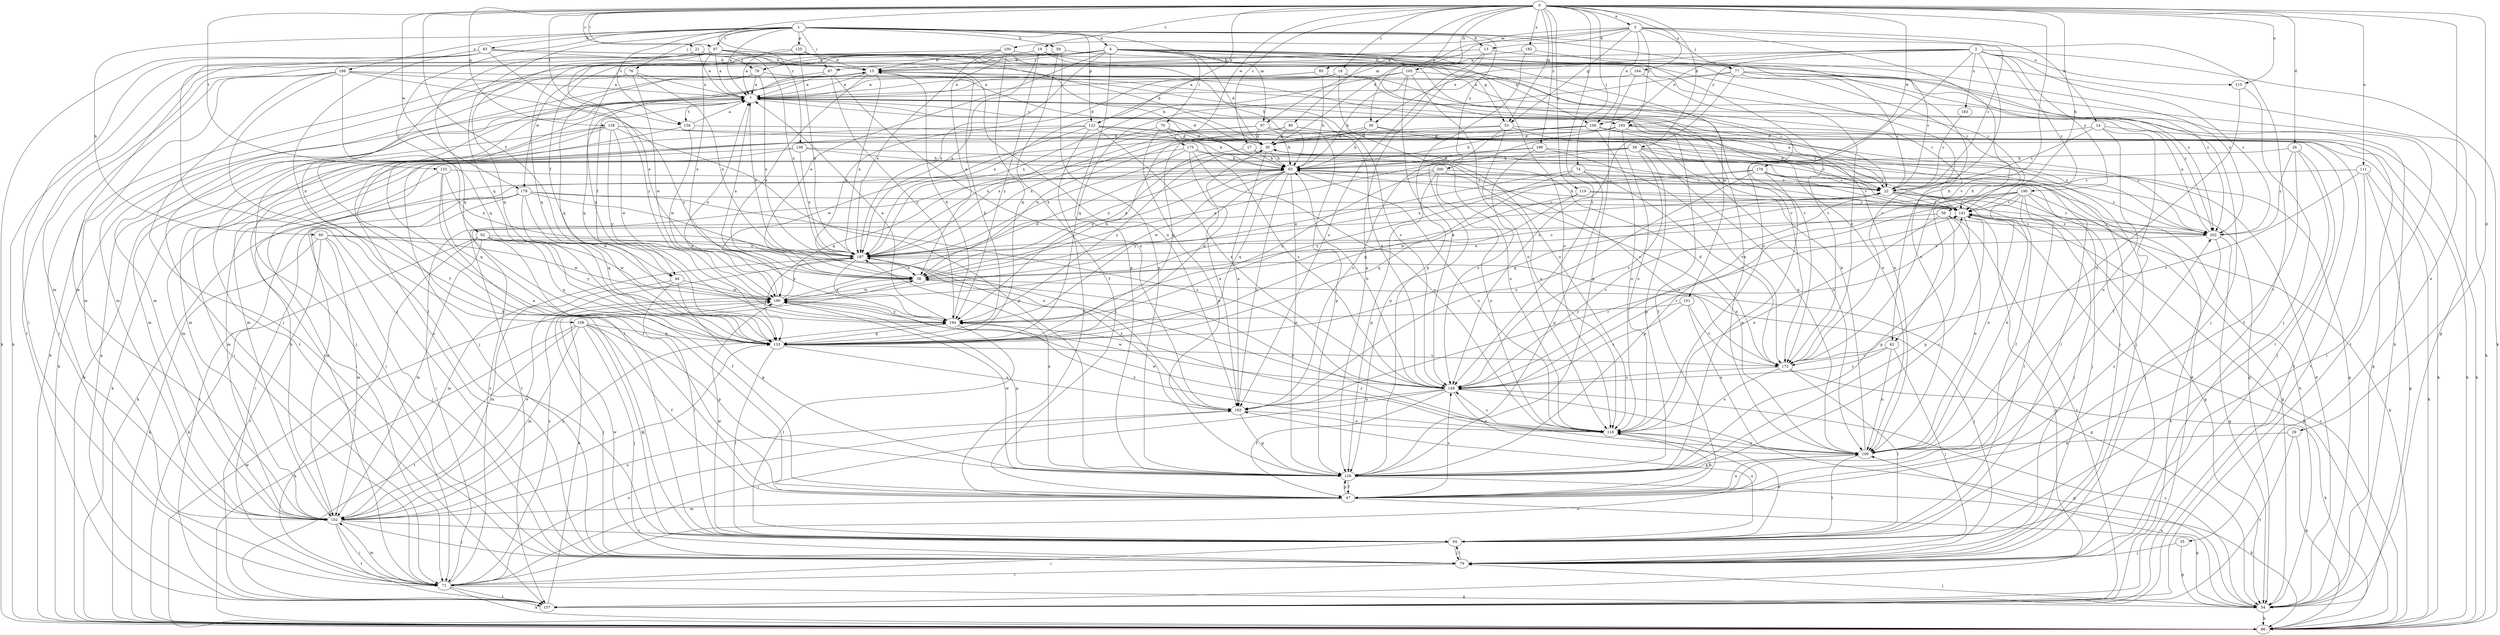 strict digraph  {
0;
1;
2;
3;
4;
7;
13;
14;
15;
17;
18;
19;
21;
22;
26;
29;
30;
35;
36;
38;
46;
47;
53;
54;
56;
58;
59;
60;
62;
63;
67;
70;
71;
74;
76;
77;
78;
79;
80;
83;
85;
86;
87;
92;
94;
97;
100;
101;
102;
105;
106;
108;
109;
111;
115;
118;
119;
122;
125;
126;
128;
133;
138;
141;
149;
153;
156;
157;
164;
165;
172;
175;
178;
179;
180;
182;
183;
187;
188;
190;
193;
194;
199;
200;
202;
0 -> 3  [label=a];
0 -> 17  [label=c];
0 -> 18  [label=c];
0 -> 19  [label=c];
0 -> 21  [label=c];
0 -> 26  [label=d];
0 -> 29  [label=d];
0 -> 35  [label=e];
0 -> 36  [label=e];
0 -> 46  [label=f];
0 -> 53  [label=g];
0 -> 56  [label=h];
0 -> 58  [label=h];
0 -> 74  [label=j];
0 -> 80  [label=k];
0 -> 87  [label=l];
0 -> 105  [label=n];
0 -> 111  [label=o];
0 -> 115  [label=o];
0 -> 119  [label=p];
0 -> 122  [label=p];
0 -> 128  [label=q];
0 -> 138  [label=r];
0 -> 149  [label=s];
0 -> 153  [label=t];
0 -> 156  [label=t];
0 -> 164  [label=u];
0 -> 172  [label=v];
0 -> 175  [label=w];
0 -> 178  [label=w];
0 -> 179  [label=w];
0 -> 182  [label=x];
0 -> 199  [label=z];
1 -> 4  [label=a];
1 -> 7  [label=a];
1 -> 13  [label=b];
1 -> 59  [label=h];
1 -> 60  [label=h];
1 -> 62  [label=h];
1 -> 67  [label=i];
1 -> 76  [label=j];
1 -> 83  [label=k];
1 -> 87  [label=l];
1 -> 92  [label=l];
1 -> 94  [label=l];
1 -> 97  [label=m];
1 -> 122  [label=p];
1 -> 125  [label=p];
1 -> 133  [label=q];
1 -> 156  [label=t];
1 -> 188  [label=y];
1 -> 200  [label=z];
2 -> 36  [label=e];
2 -> 85  [label=k];
2 -> 86  [label=k];
2 -> 106  [label=n];
2 -> 115  [label=o];
2 -> 118  [label=o];
2 -> 141  [label=r];
2 -> 172  [label=v];
2 -> 183  [label=x];
2 -> 190  [label=y];
2 -> 193  [label=y];
2 -> 202  [label=z];
3 -> 13  [label=b];
3 -> 14  [label=b];
3 -> 22  [label=c];
3 -> 30  [label=d];
3 -> 53  [label=g];
3 -> 62  [label=h];
3 -> 77  [label=j];
3 -> 97  [label=m];
3 -> 100  [label=m];
3 -> 106  [label=n];
3 -> 193  [label=y];
4 -> 30  [label=d];
4 -> 38  [label=e];
4 -> 46  [label=f];
4 -> 53  [label=g];
4 -> 67  [label=i];
4 -> 70  [label=i];
4 -> 77  [label=j];
4 -> 101  [label=m];
4 -> 102  [label=m];
4 -> 106  [label=n];
4 -> 108  [label=n];
4 -> 109  [label=n];
4 -> 118  [label=o];
4 -> 126  [label=p];
4 -> 133  [label=q];
4 -> 141  [label=r];
4 -> 179  [label=w];
4 -> 187  [label=x];
7 -> 30  [label=d];
7 -> 46  [label=f];
7 -> 86  [label=k];
7 -> 141  [label=r];
7 -> 156  [label=t];
7 -> 187  [label=x];
7 -> 193  [label=y];
13 -> 15  [label=b];
13 -> 22  [label=c];
13 -> 126  [label=p];
13 -> 165  [label=u];
14 -> 22  [label=c];
14 -> 30  [label=d];
14 -> 47  [label=f];
14 -> 86  [label=k];
14 -> 109  [label=n];
15 -> 7  [label=a];
15 -> 38  [label=e];
15 -> 149  [label=s];
15 -> 157  [label=t];
15 -> 187  [label=x];
17 -> 38  [label=e];
17 -> 54  [label=g];
17 -> 63  [label=h];
18 -> 7  [label=a];
18 -> 22  [label=c];
18 -> 38  [label=e];
18 -> 109  [label=n];
18 -> 118  [label=o];
18 -> 187  [label=x];
19 -> 78  [label=j];
19 -> 141  [label=r];
19 -> 172  [label=v];
19 -> 187  [label=x];
19 -> 194  [label=y];
21 -> 7  [label=a];
21 -> 63  [label=h];
21 -> 78  [label=j];
21 -> 133  [label=q];
21 -> 187  [label=x];
21 -> 194  [label=y];
22 -> 7  [label=a];
22 -> 54  [label=g];
22 -> 71  [label=i];
22 -> 79  [label=j];
22 -> 86  [label=k];
22 -> 109  [label=n];
22 -> 141  [label=r];
26 -> 47  [label=f];
26 -> 63  [label=h];
26 -> 79  [label=j];
26 -> 94  [label=l];
26 -> 202  [label=z];
29 -> 86  [label=k];
29 -> 109  [label=n];
29 -> 157  [label=t];
30 -> 63  [label=h];
30 -> 165  [label=u];
30 -> 194  [label=y];
35 -> 54  [label=g];
35 -> 79  [label=j];
36 -> 30  [label=d];
36 -> 63  [label=h];
36 -> 109  [label=n];
36 -> 133  [label=q];
36 -> 202  [label=z];
38 -> 7  [label=a];
38 -> 22  [label=c];
38 -> 63  [label=h];
38 -> 79  [label=j];
38 -> 180  [label=w];
46 -> 94  [label=l];
46 -> 102  [label=m];
46 -> 126  [label=p];
46 -> 180  [label=w];
47 -> 7  [label=a];
47 -> 54  [label=g];
47 -> 102  [label=m];
47 -> 109  [label=n];
47 -> 118  [label=o];
47 -> 126  [label=p];
47 -> 149  [label=s];
47 -> 202  [label=z];
53 -> 30  [label=d];
53 -> 79  [label=j];
53 -> 86  [label=k];
53 -> 118  [label=o];
53 -> 126  [label=p];
53 -> 187  [label=x];
54 -> 15  [label=b];
54 -> 30  [label=d];
54 -> 63  [label=h];
54 -> 79  [label=j];
54 -> 86  [label=k];
54 -> 109  [label=n];
54 -> 149  [label=s];
56 -> 38  [label=e];
56 -> 109  [label=n];
56 -> 118  [label=o];
56 -> 126  [label=p];
56 -> 157  [label=t];
56 -> 202  [label=z];
58 -> 38  [label=e];
58 -> 54  [label=g];
58 -> 63  [label=h];
58 -> 71  [label=i];
58 -> 94  [label=l];
58 -> 126  [label=p];
58 -> 141  [label=r];
58 -> 149  [label=s];
59 -> 15  [label=b];
59 -> 47  [label=f];
59 -> 126  [label=p];
59 -> 202  [label=z];
60 -> 79  [label=j];
60 -> 86  [label=k];
60 -> 102  [label=m];
60 -> 149  [label=s];
60 -> 157  [label=t];
60 -> 180  [label=w];
60 -> 187  [label=x];
62 -> 79  [label=j];
62 -> 109  [label=n];
62 -> 149  [label=s];
62 -> 172  [label=v];
63 -> 22  [label=c];
63 -> 79  [label=j];
63 -> 118  [label=o];
63 -> 126  [label=p];
63 -> 133  [label=q];
63 -> 157  [label=t];
63 -> 165  [label=u];
63 -> 180  [label=w];
63 -> 187  [label=x];
63 -> 194  [label=y];
67 -> 7  [label=a];
67 -> 133  [label=q];
67 -> 165  [label=u];
67 -> 194  [label=y];
70 -> 30  [label=d];
70 -> 71  [label=i];
70 -> 109  [label=n];
70 -> 126  [label=p];
70 -> 149  [label=s];
71 -> 22  [label=c];
71 -> 54  [label=g];
71 -> 86  [label=k];
71 -> 102  [label=m];
71 -> 118  [label=o];
71 -> 157  [label=t];
71 -> 165  [label=u];
71 -> 187  [label=x];
74 -> 22  [label=c];
74 -> 38  [label=e];
74 -> 126  [label=p];
74 -> 172  [label=v];
74 -> 194  [label=y];
76 -> 7  [label=a];
76 -> 102  [label=m];
76 -> 180  [label=w];
76 -> 187  [label=x];
77 -> 7  [label=a];
77 -> 22  [label=c];
77 -> 79  [label=j];
77 -> 86  [label=k];
77 -> 133  [label=q];
77 -> 149  [label=s];
77 -> 157  [label=t];
78 -> 7  [label=a];
78 -> 30  [label=d];
78 -> 102  [label=m];
78 -> 133  [label=q];
78 -> 187  [label=x];
79 -> 7  [label=a];
79 -> 71  [label=i];
79 -> 94  [label=l];
79 -> 180  [label=w];
80 -> 30  [label=d];
80 -> 86  [label=k];
80 -> 157  [label=t];
80 -> 187  [label=x];
80 -> 194  [label=y];
83 -> 15  [label=b];
83 -> 30  [label=d];
83 -> 38  [label=e];
83 -> 47  [label=f];
83 -> 54  [label=g];
83 -> 71  [label=i];
83 -> 79  [label=j];
83 -> 86  [label=k];
85 -> 7  [label=a];
85 -> 63  [label=h];
85 -> 71  [label=i];
85 -> 109  [label=n];
86 -> 15  [label=b];
86 -> 141  [label=r];
86 -> 180  [label=w];
87 -> 7  [label=a];
87 -> 15  [label=b];
87 -> 38  [label=e];
87 -> 63  [label=h];
87 -> 86  [label=k];
87 -> 109  [label=n];
87 -> 133  [label=q];
87 -> 157  [label=t];
87 -> 165  [label=u];
92 -> 47  [label=f];
92 -> 71  [label=i];
92 -> 86  [label=k];
92 -> 102  [label=m];
92 -> 133  [label=q];
92 -> 180  [label=w];
92 -> 187  [label=x];
92 -> 194  [label=y];
94 -> 15  [label=b];
94 -> 71  [label=i];
94 -> 79  [label=j];
94 -> 118  [label=o];
94 -> 165  [label=u];
94 -> 180  [label=w];
97 -> 30  [label=d];
97 -> 63  [label=h];
97 -> 102  [label=m];
97 -> 126  [label=p];
97 -> 187  [label=x];
100 -> 15  [label=b];
100 -> 38  [label=e];
100 -> 102  [label=m];
100 -> 133  [label=q];
100 -> 172  [label=v];
100 -> 187  [label=x];
100 -> 202  [label=z];
101 -> 109  [label=n];
101 -> 149  [label=s];
101 -> 172  [label=v];
101 -> 194  [label=y];
102 -> 38  [label=e];
102 -> 63  [label=h];
102 -> 71  [label=i];
102 -> 79  [label=j];
102 -> 94  [label=l];
102 -> 133  [label=q];
102 -> 157  [label=t];
102 -> 165  [label=u];
102 -> 194  [label=y];
105 -> 7  [label=a];
105 -> 63  [label=h];
105 -> 118  [label=o];
105 -> 141  [label=r];
105 -> 149  [label=s];
105 -> 187  [label=x];
106 -> 22  [label=c];
106 -> 30  [label=d];
106 -> 63  [label=h];
106 -> 79  [label=j];
106 -> 102  [label=m];
106 -> 118  [label=o];
108 -> 47  [label=f];
108 -> 79  [label=j];
108 -> 86  [label=k];
108 -> 94  [label=l];
108 -> 102  [label=m];
108 -> 126  [label=p];
108 -> 133  [label=q];
108 -> 157  [label=t];
109 -> 15  [label=b];
109 -> 94  [label=l];
109 -> 126  [label=p];
109 -> 194  [label=y];
111 -> 22  [label=c];
111 -> 54  [label=g];
111 -> 86  [label=k];
111 -> 94  [label=l];
111 -> 172  [label=v];
115 -> 79  [label=j];
115 -> 109  [label=n];
118 -> 38  [label=e];
118 -> 109  [label=n];
118 -> 149  [label=s];
118 -> 180  [label=w];
118 -> 194  [label=y];
119 -> 133  [label=q];
119 -> 141  [label=r];
119 -> 180  [label=w];
119 -> 202  [label=z];
122 -> 30  [label=d];
122 -> 47  [label=f];
122 -> 71  [label=i];
122 -> 79  [label=j];
122 -> 118  [label=o];
122 -> 149  [label=s];
122 -> 180  [label=w];
122 -> 202  [label=z];
125 -> 7  [label=a];
125 -> 15  [label=b];
125 -> 133  [label=q];
125 -> 187  [label=x];
125 -> 202  [label=z];
126 -> 47  [label=f];
126 -> 86  [label=k];
126 -> 141  [label=r];
126 -> 180  [label=w];
126 -> 187  [label=x];
128 -> 30  [label=d];
128 -> 63  [label=h];
128 -> 79  [label=j];
128 -> 86  [label=k];
128 -> 102  [label=m];
128 -> 126  [label=p];
128 -> 180  [label=w];
128 -> 194  [label=y];
133 -> 15  [label=b];
133 -> 30  [label=d];
133 -> 94  [label=l];
133 -> 165  [label=u];
133 -> 172  [label=v];
138 -> 63  [label=h];
138 -> 86  [label=k];
138 -> 102  [label=m];
138 -> 141  [label=r];
138 -> 187  [label=x];
141 -> 63  [label=h];
141 -> 86  [label=k];
141 -> 126  [label=p];
141 -> 157  [label=t];
141 -> 202  [label=z];
149 -> 7  [label=a];
149 -> 22  [label=c];
149 -> 47  [label=f];
149 -> 54  [label=g];
149 -> 63  [label=h];
149 -> 71  [label=i];
149 -> 109  [label=n];
149 -> 141  [label=r];
149 -> 165  [label=u];
149 -> 180  [label=w];
153 -> 22  [label=c];
153 -> 47  [label=f];
153 -> 102  [label=m];
153 -> 133  [label=q];
153 -> 187  [label=x];
156 -> 7  [label=a];
156 -> 22  [label=c];
156 -> 94  [label=l];
156 -> 180  [label=w];
157 -> 7  [label=a];
157 -> 30  [label=d];
157 -> 38  [label=e];
164 -> 7  [label=a];
164 -> 126  [label=p];
164 -> 172  [label=v];
165 -> 118  [label=o];
165 -> 126  [label=p];
165 -> 141  [label=r];
165 -> 187  [label=x];
172 -> 30  [label=d];
172 -> 86  [label=k];
172 -> 94  [label=l];
172 -> 118  [label=o];
172 -> 149  [label=s];
175 -> 63  [label=h];
175 -> 118  [label=o];
175 -> 133  [label=q];
175 -> 165  [label=u];
175 -> 172  [label=v];
175 -> 187  [label=x];
178 -> 22  [label=c];
178 -> 126  [label=p];
178 -> 133  [label=q];
178 -> 141  [label=r];
178 -> 165  [label=u];
178 -> 187  [label=x];
178 -> 202  [label=z];
179 -> 71  [label=i];
179 -> 102  [label=m];
179 -> 133  [label=q];
179 -> 141  [label=r];
179 -> 149  [label=s];
179 -> 157  [label=t];
179 -> 165  [label=u];
179 -> 180  [label=w];
180 -> 7  [label=a];
180 -> 30  [label=d];
180 -> 79  [label=j];
180 -> 126  [label=p];
180 -> 187  [label=x];
180 -> 194  [label=y];
182 -> 15  [label=b];
182 -> 126  [label=p];
182 -> 172  [label=v];
183 -> 22  [label=c];
187 -> 38  [label=e];
187 -> 54  [label=g];
187 -> 102  [label=m];
187 -> 141  [label=r];
187 -> 194  [label=y];
188 -> 7  [label=a];
188 -> 71  [label=i];
188 -> 79  [label=j];
188 -> 94  [label=l];
188 -> 102  [label=m];
188 -> 133  [label=q];
188 -> 194  [label=y];
188 -> 202  [label=z];
190 -> 47  [label=f];
190 -> 54  [label=g];
190 -> 79  [label=j];
190 -> 94  [label=l];
190 -> 109  [label=n];
190 -> 126  [label=p];
190 -> 133  [label=q];
190 -> 141  [label=r];
190 -> 149  [label=s];
193 -> 30  [label=d];
193 -> 38  [label=e];
193 -> 47  [label=f];
193 -> 54  [label=g];
193 -> 118  [label=o];
193 -> 157  [label=t];
193 -> 165  [label=u];
194 -> 7  [label=a];
194 -> 15  [label=b];
194 -> 94  [label=l];
194 -> 133  [label=q];
199 -> 22  [label=c];
199 -> 63  [label=h];
199 -> 71  [label=i];
199 -> 149  [label=s];
199 -> 172  [label=v];
200 -> 22  [label=c];
200 -> 86  [label=k];
200 -> 109  [label=n];
200 -> 118  [label=o];
200 -> 126  [label=p];
200 -> 194  [label=y];
202 -> 7  [label=a];
202 -> 54  [label=g];
202 -> 141  [label=r];
202 -> 157  [label=t];
202 -> 187  [label=x];
}
